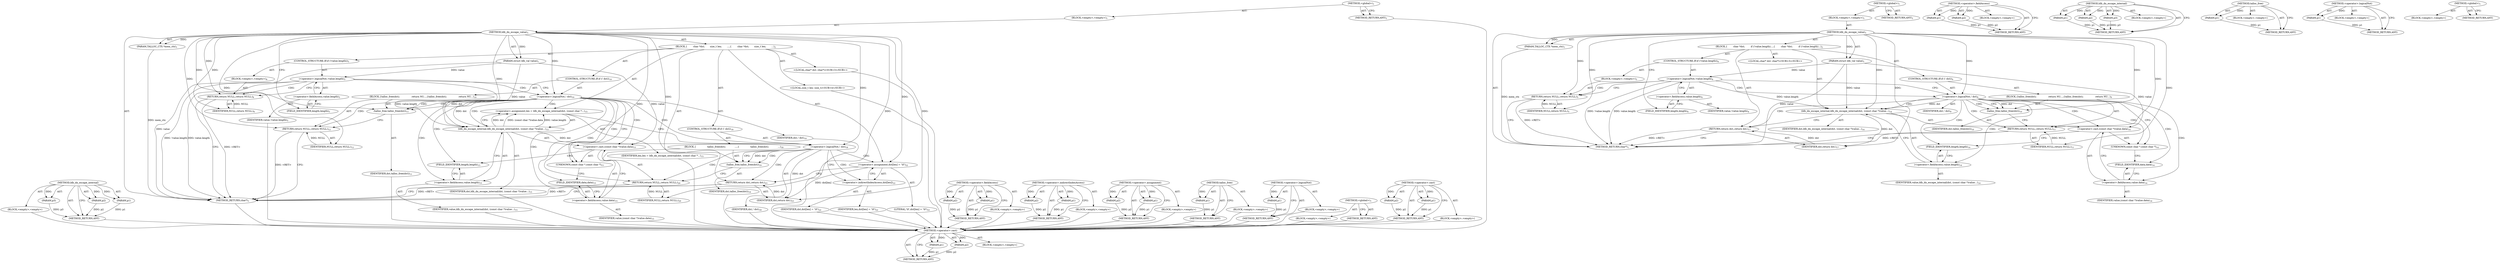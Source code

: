 digraph "&lt;operator&gt;.cast" {
vulnerable_81 [label=<(METHOD,&lt;operator&gt;.cast)>];
vulnerable_82 [label=<(PARAM,p1)>];
vulnerable_83 [label=<(PARAM,p2)>];
vulnerable_84 [label=<(BLOCK,&lt;empty&gt;,&lt;empty&gt;)>];
vulnerable_85 [label=<(METHOD_RETURN,ANY)>];
vulnerable_6 [label=<(METHOD,&lt;global&gt;)<SUB>1</SUB>>];
vulnerable_7 [label=<(BLOCK,&lt;empty&gt;,&lt;empty&gt;)<SUB>1</SUB>>];
vulnerable_8 [label=<(METHOD,ldb_dn_escape_value)<SUB>1</SUB>>];
vulnerable_9 [label=<(PARAM,TALLOC_CTX *mem_ctx)<SUB>1</SUB>>];
vulnerable_10 [label=<(PARAM,struct ldb_val value)<SUB>1</SUB>>];
vulnerable_11 [label=<(BLOCK,{
        char *dst;
        if (!value.length)...,{
        char *dst;
        if (!value.length)...)<SUB>2</SUB>>];
vulnerable_12 [label="<(LOCAL,char* dst: char*)<SUB>3</SUB>>"];
vulnerable_13 [label=<(CONTROL_STRUCTURE,IF,if (!value.length))<SUB>4</SUB>>];
vulnerable_14 [label=<(&lt;operator&gt;.logicalNot,!value.length)<SUB>4</SUB>>];
vulnerable_15 [label=<(&lt;operator&gt;.fieldAccess,value.length)<SUB>4</SUB>>];
vulnerable_16 [label=<(IDENTIFIER,value,!value.length)<SUB>4</SUB>>];
vulnerable_17 [label=<(FIELD_IDENTIFIER,length,length)<SUB>4</SUB>>];
vulnerable_18 [label=<(BLOCK,&lt;empty&gt;,&lt;empty&gt;)<SUB>5</SUB>>];
vulnerable_19 [label=<(RETURN,return NULL;,return NULL;)<SUB>5</SUB>>];
vulnerable_20 [label=<(IDENTIFIER,NULL,return NULL;)<SUB>5</SUB>>];
vulnerable_21 [label=<(CONTROL_STRUCTURE,IF,if (! dst))<SUB>9</SUB>>];
vulnerable_22 [label=<(&lt;operator&gt;.logicalNot,! dst)<SUB>9</SUB>>];
vulnerable_23 [label=<(IDENTIFIER,dst,! dst)<SUB>9</SUB>>];
vulnerable_24 [label=<(BLOCK,{
		talloc_free(dst);
                return NU...,{
		talloc_free(dst);
                return NU...)<SUB>9</SUB>>];
vulnerable_25 [label=<(talloc_free,talloc_free(dst))<SUB>10</SUB>>];
vulnerable_26 [label=<(IDENTIFIER,dst,talloc_free(dst))<SUB>10</SUB>>];
vulnerable_27 [label=<(RETURN,return NULL;,return NULL;)<SUB>11</SUB>>];
vulnerable_28 [label=<(IDENTIFIER,NULL,return NULL;)<SUB>11</SUB>>];
vulnerable_29 [label=<(ldb_dn_escape_internal,ldb_dn_escape_internal(dst, (const char *)value...)<SUB>14</SUB>>];
vulnerable_30 [label=<(IDENTIFIER,dst,ldb_dn_escape_internal(dst, (const char *)value...)<SUB>14</SUB>>];
vulnerable_31 [label=<(&lt;operator&gt;.cast,(const char *)value.data)<SUB>14</SUB>>];
vulnerable_32 [label=<(UNKNOWN,const char *,const char *)<SUB>14</SUB>>];
vulnerable_33 [label=<(&lt;operator&gt;.fieldAccess,value.data)<SUB>14</SUB>>];
vulnerable_34 [label=<(IDENTIFIER,value,(const char *)value.data)<SUB>14</SUB>>];
vulnerable_35 [label=<(FIELD_IDENTIFIER,data,data)<SUB>14</SUB>>];
vulnerable_36 [label=<(&lt;operator&gt;.fieldAccess,value.length)<SUB>14</SUB>>];
vulnerable_37 [label=<(IDENTIFIER,value,ldb_dn_escape_internal(dst, (const char *)value...)<SUB>14</SUB>>];
vulnerable_38 [label=<(FIELD_IDENTIFIER,length,length)<SUB>14</SUB>>];
vulnerable_39 [label=<(RETURN,return dst;,return dst;)<SUB>17</SUB>>];
vulnerable_40 [label=<(IDENTIFIER,dst,return dst;)<SUB>17</SUB>>];
vulnerable_41 [label=<(METHOD_RETURN,char*)<SUB>1</SUB>>];
vulnerable_43 [label=<(METHOD_RETURN,ANY)<SUB>1</SUB>>];
vulnerable_66 [label=<(METHOD,&lt;operator&gt;.fieldAccess)>];
vulnerable_67 [label=<(PARAM,p1)>];
vulnerable_68 [label=<(PARAM,p2)>];
vulnerable_69 [label=<(BLOCK,&lt;empty&gt;,&lt;empty&gt;)>];
vulnerable_70 [label=<(METHOD_RETURN,ANY)>];
vulnerable_75 [label=<(METHOD,ldb_dn_escape_internal)>];
vulnerable_76 [label=<(PARAM,p1)>];
vulnerable_77 [label=<(PARAM,p2)>];
vulnerable_78 [label=<(PARAM,p3)>];
vulnerable_79 [label=<(BLOCK,&lt;empty&gt;,&lt;empty&gt;)>];
vulnerable_80 [label=<(METHOD_RETURN,ANY)>];
vulnerable_71 [label=<(METHOD,talloc_free)>];
vulnerable_72 [label=<(PARAM,p1)>];
vulnerable_73 [label=<(BLOCK,&lt;empty&gt;,&lt;empty&gt;)>];
vulnerable_74 [label=<(METHOD_RETURN,ANY)>];
vulnerable_62 [label=<(METHOD,&lt;operator&gt;.logicalNot)>];
vulnerable_63 [label=<(PARAM,p1)>];
vulnerable_64 [label=<(BLOCK,&lt;empty&gt;,&lt;empty&gt;)>];
vulnerable_65 [label=<(METHOD_RETURN,ANY)>];
vulnerable_56 [label=<(METHOD,&lt;global&gt;)<SUB>1</SUB>>];
vulnerable_57 [label=<(BLOCK,&lt;empty&gt;,&lt;empty&gt;)>];
vulnerable_58 [label=<(METHOD_RETURN,ANY)>];
fixed_100 [label=<(METHOD,ldb_dn_escape_internal)>];
fixed_101 [label=<(PARAM,p1)>];
fixed_102 [label=<(PARAM,p2)>];
fixed_103 [label=<(PARAM,p3)>];
fixed_104 [label=<(BLOCK,&lt;empty&gt;,&lt;empty&gt;)>];
fixed_105 [label=<(METHOD_RETURN,ANY)>];
fixed_6 [label=<(METHOD,&lt;global&gt;)<SUB>1</SUB>>];
fixed_7 [label=<(BLOCK,&lt;empty&gt;,&lt;empty&gt;)<SUB>1</SUB>>];
fixed_8 [label=<(METHOD,ldb_dn_escape_value)<SUB>1</SUB>>];
fixed_9 [label=<(PARAM,TALLOC_CTX *mem_ctx)<SUB>1</SUB>>];
fixed_10 [label=<(PARAM,struct ldb_val value)<SUB>1</SUB>>];
fixed_11 [label=<(BLOCK,{
        char *dst;
       size_t len;
       ...,{
        char *dst;
       size_t len;
       ...)<SUB>2</SUB>>];
fixed_12 [label="<(LOCAL,char* dst: char*)<SUB>3</SUB>>"];
fixed_13 [label="<(LOCAL,size_t len: size_t)<SUB>4</SUB>>"];
fixed_14 [label=<(CONTROL_STRUCTURE,IF,if (!value.length))<SUB>5</SUB>>];
fixed_15 [label=<(&lt;operator&gt;.logicalNot,!value.length)<SUB>5</SUB>>];
fixed_16 [label=<(&lt;operator&gt;.fieldAccess,value.length)<SUB>5</SUB>>];
fixed_17 [label=<(IDENTIFIER,value,!value.length)<SUB>5</SUB>>];
fixed_18 [label=<(FIELD_IDENTIFIER,length,length)<SUB>5</SUB>>];
fixed_19 [label=<(BLOCK,&lt;empty&gt;,&lt;empty&gt;)<SUB>6</SUB>>];
fixed_20 [label=<(RETURN,return NULL;,return NULL;)<SUB>6</SUB>>];
fixed_21 [label=<(IDENTIFIER,NULL,return NULL;)<SUB>6</SUB>>];
fixed_22 [label=<(CONTROL_STRUCTURE,IF,if (! dst))<SUB>10</SUB>>];
fixed_23 [label=<(&lt;operator&gt;.logicalNot,! dst)<SUB>10</SUB>>];
fixed_24 [label=<(IDENTIFIER,dst,! dst)<SUB>10</SUB>>];
fixed_25 [label=<(BLOCK,{
		talloc_free(dst);
                return NU...,{
		talloc_free(dst);
                return NU...)<SUB>10</SUB>>];
fixed_26 [label=<(talloc_free,talloc_free(dst))<SUB>11</SUB>>];
fixed_27 [label=<(IDENTIFIER,dst,talloc_free(dst))<SUB>11</SUB>>];
fixed_28 [label=<(RETURN,return NULL;,return NULL;)<SUB>12</SUB>>];
fixed_29 [label=<(IDENTIFIER,NULL,return NULL;)<SUB>12</SUB>>];
fixed_30 [label=<(&lt;operator&gt;.assignment,len = ldb_dn_escape_internal(dst, (const char *...)<SUB>15</SUB>>];
fixed_31 [label=<(IDENTIFIER,len,len = ldb_dn_escape_internal(dst, (const char *...)<SUB>15</SUB>>];
fixed_32 [label=<(ldb_dn_escape_internal,ldb_dn_escape_internal(dst, (const char *)value...)<SUB>15</SUB>>];
fixed_33 [label=<(IDENTIFIER,dst,ldb_dn_escape_internal(dst, (const char *)value...)<SUB>15</SUB>>];
fixed_34 [label=<(&lt;operator&gt;.cast,(const char *)value.data)<SUB>15</SUB>>];
fixed_35 [label=<(UNKNOWN,const char *,const char *)<SUB>15</SUB>>];
fixed_36 [label=<(&lt;operator&gt;.fieldAccess,value.data)<SUB>15</SUB>>];
fixed_37 [label=<(IDENTIFIER,value,(const char *)value.data)<SUB>15</SUB>>];
fixed_38 [label=<(FIELD_IDENTIFIER,data,data)<SUB>15</SUB>>];
fixed_39 [label=<(&lt;operator&gt;.fieldAccess,value.length)<SUB>15</SUB>>];
fixed_40 [label=<(IDENTIFIER,value,ldb_dn_escape_internal(dst, (const char *)value...)<SUB>15</SUB>>];
fixed_41 [label=<(FIELD_IDENTIFIER,length,length)<SUB>15</SUB>>];
fixed_42 [label=<(CONTROL_STRUCTURE,IF,if (! dst))<SUB>18</SUB>>];
fixed_43 [label=<(&lt;operator&gt;.logicalNot,! dst)<SUB>18</SUB>>];
fixed_44 [label=<(IDENTIFIER,dst,! dst)<SUB>18</SUB>>];
fixed_45 [label=<(BLOCK,{
               talloc_free(dst);
            ...,{
               talloc_free(dst);
            ...)<SUB>18</SUB>>];
fixed_46 [label=<(talloc_free,talloc_free(dst))<SUB>19</SUB>>];
fixed_47 [label=<(IDENTIFIER,dst,talloc_free(dst))<SUB>19</SUB>>];
fixed_48 [label=<(RETURN,return NULL;,return NULL;)<SUB>20</SUB>>];
fixed_49 [label=<(IDENTIFIER,NULL,return NULL;)<SUB>20</SUB>>];
fixed_50 [label=<(&lt;operator&gt;.assignment,dst[len] = '\0')<SUB>22</SUB>>];
fixed_51 [label=<(&lt;operator&gt;.indirectIndexAccess,dst[len])<SUB>22</SUB>>];
fixed_52 [label=<(IDENTIFIER,dst,dst[len] = '\0')<SUB>22</SUB>>];
fixed_53 [label=<(IDENTIFIER,len,dst[len] = '\0')<SUB>22</SUB>>];
fixed_54 [label=<(LITERAL,'\0',dst[len] = '\0')<SUB>22</SUB>>];
fixed_55 [label=<(RETURN,return dst;,return dst;)<SUB>23</SUB>>];
fixed_56 [label=<(IDENTIFIER,dst,return dst;)<SUB>23</SUB>>];
fixed_57 [label=<(METHOD_RETURN,char*)<SUB>1</SUB>>];
fixed_59 [label=<(METHOD_RETURN,ANY)<SUB>1</SUB>>];
fixed_86 [label=<(METHOD,&lt;operator&gt;.fieldAccess)>];
fixed_87 [label=<(PARAM,p1)>];
fixed_88 [label=<(PARAM,p2)>];
fixed_89 [label=<(BLOCK,&lt;empty&gt;,&lt;empty&gt;)>];
fixed_90 [label=<(METHOD_RETURN,ANY)>];
fixed_111 [label=<(METHOD,&lt;operator&gt;.indirectIndexAccess)>];
fixed_112 [label=<(PARAM,p1)>];
fixed_113 [label=<(PARAM,p2)>];
fixed_114 [label=<(BLOCK,&lt;empty&gt;,&lt;empty&gt;)>];
fixed_115 [label=<(METHOD_RETURN,ANY)>];
fixed_95 [label=<(METHOD,&lt;operator&gt;.assignment)>];
fixed_96 [label=<(PARAM,p1)>];
fixed_97 [label=<(PARAM,p2)>];
fixed_98 [label=<(BLOCK,&lt;empty&gt;,&lt;empty&gt;)>];
fixed_99 [label=<(METHOD_RETURN,ANY)>];
fixed_91 [label=<(METHOD,talloc_free)>];
fixed_92 [label=<(PARAM,p1)>];
fixed_93 [label=<(BLOCK,&lt;empty&gt;,&lt;empty&gt;)>];
fixed_94 [label=<(METHOD_RETURN,ANY)>];
fixed_82 [label=<(METHOD,&lt;operator&gt;.logicalNot)>];
fixed_83 [label=<(PARAM,p1)>];
fixed_84 [label=<(BLOCK,&lt;empty&gt;,&lt;empty&gt;)>];
fixed_85 [label=<(METHOD_RETURN,ANY)>];
fixed_76 [label=<(METHOD,&lt;global&gt;)<SUB>1</SUB>>];
fixed_77 [label=<(BLOCK,&lt;empty&gt;,&lt;empty&gt;)>];
fixed_78 [label=<(METHOD_RETURN,ANY)>];
fixed_106 [label=<(METHOD,&lt;operator&gt;.cast)>];
fixed_107 [label=<(PARAM,p1)>];
fixed_108 [label=<(PARAM,p2)>];
fixed_109 [label=<(BLOCK,&lt;empty&gt;,&lt;empty&gt;)>];
fixed_110 [label=<(METHOD_RETURN,ANY)>];
vulnerable_81 -> vulnerable_82  [key=0, label="AST: "];
vulnerable_81 -> vulnerable_82  [key=1, label="DDG: "];
vulnerable_81 -> vulnerable_84  [key=0, label="AST: "];
vulnerable_81 -> vulnerable_83  [key=0, label="AST: "];
vulnerable_81 -> vulnerable_83  [key=1, label="DDG: "];
vulnerable_81 -> vulnerable_85  [key=0, label="AST: "];
vulnerable_81 -> vulnerable_85  [key=1, label="CFG: "];
vulnerable_82 -> vulnerable_85  [key=0, label="DDG: p1"];
vulnerable_83 -> vulnerable_85  [key=0, label="DDG: p2"];
vulnerable_6 -> vulnerable_7  [key=0, label="AST: "];
vulnerable_6 -> vulnerable_43  [key=0, label="AST: "];
vulnerable_6 -> vulnerable_43  [key=1, label="CFG: "];
vulnerable_7 -> vulnerable_8  [key=0, label="AST: "];
vulnerable_8 -> vulnerable_9  [key=0, label="AST: "];
vulnerable_8 -> vulnerable_9  [key=1, label="DDG: "];
vulnerable_8 -> vulnerable_10  [key=0, label="AST: "];
vulnerable_8 -> vulnerable_10  [key=1, label="DDG: "];
vulnerable_8 -> vulnerable_11  [key=0, label="AST: "];
vulnerable_8 -> vulnerable_41  [key=0, label="AST: "];
vulnerable_8 -> vulnerable_17  [key=0, label="CFG: "];
vulnerable_8 -> vulnerable_29  [key=0, label="DDG: "];
vulnerable_8 -> vulnerable_40  [key=0, label="DDG: "];
vulnerable_8 -> vulnerable_19  [key=0, label="DDG: "];
vulnerable_8 -> vulnerable_22  [key=0, label="DDG: "];
vulnerable_8 -> vulnerable_27  [key=0, label="DDG: "];
vulnerable_8 -> vulnerable_20  [key=0, label="DDG: "];
vulnerable_8 -> vulnerable_25  [key=0, label="DDG: "];
vulnerable_8 -> vulnerable_28  [key=0, label="DDG: "];
vulnerable_9 -> vulnerable_41  [key=0, label="DDG: mem_ctx"];
vulnerable_10 -> vulnerable_41  [key=0, label="DDG: value"];
vulnerable_10 -> vulnerable_29  [key=0, label="DDG: value"];
vulnerable_10 -> vulnerable_14  [key=0, label="DDG: value"];
vulnerable_10 -> vulnerable_31  [key=0, label="DDG: value"];
vulnerable_11 -> vulnerable_12  [key=0, label="AST: "];
vulnerable_11 -> vulnerable_13  [key=0, label="AST: "];
vulnerable_11 -> vulnerable_21  [key=0, label="AST: "];
vulnerable_11 -> vulnerable_29  [key=0, label="AST: "];
vulnerable_11 -> vulnerable_39  [key=0, label="AST: "];
vulnerable_13 -> vulnerable_14  [key=0, label="AST: "];
vulnerable_13 -> vulnerable_18  [key=0, label="AST: "];
vulnerable_14 -> vulnerable_15  [key=0, label="AST: "];
vulnerable_14 -> vulnerable_19  [key=0, label="CFG: "];
vulnerable_14 -> vulnerable_19  [key=1, label="CDG: "];
vulnerable_14 -> vulnerable_22  [key=0, label="CFG: "];
vulnerable_14 -> vulnerable_22  [key=1, label="CDG: "];
vulnerable_14 -> vulnerable_41  [key=0, label="DDG: value.length"];
vulnerable_14 -> vulnerable_41  [key=1, label="DDG: !value.length"];
vulnerable_14 -> vulnerable_29  [key=0, label="DDG: value.length"];
vulnerable_15 -> vulnerable_16  [key=0, label="AST: "];
vulnerable_15 -> vulnerable_17  [key=0, label="AST: "];
vulnerable_15 -> vulnerable_14  [key=0, label="CFG: "];
vulnerable_17 -> vulnerable_15  [key=0, label="CFG: "];
vulnerable_18 -> vulnerable_19  [key=0, label="AST: "];
vulnerable_19 -> vulnerable_20  [key=0, label="AST: "];
vulnerable_19 -> vulnerable_41  [key=0, label="CFG: "];
vulnerable_19 -> vulnerable_41  [key=1, label="DDG: &lt;RET&gt;"];
vulnerable_20 -> vulnerable_19  [key=0, label="DDG: NULL"];
vulnerable_21 -> vulnerable_22  [key=0, label="AST: "];
vulnerable_21 -> vulnerable_24  [key=0, label="AST: "];
vulnerable_22 -> vulnerable_23  [key=0, label="AST: "];
vulnerable_22 -> vulnerable_25  [key=0, label="CFG: "];
vulnerable_22 -> vulnerable_25  [key=1, label="DDG: dst"];
vulnerable_22 -> vulnerable_25  [key=2, label="CDG: "];
vulnerable_22 -> vulnerable_32  [key=0, label="CFG: "];
vulnerable_22 -> vulnerable_32  [key=1, label="CDG: "];
vulnerable_22 -> vulnerable_29  [key=0, label="DDG: dst"];
vulnerable_22 -> vulnerable_29  [key=1, label="CDG: "];
vulnerable_22 -> vulnerable_33  [key=0, label="CDG: "];
vulnerable_22 -> vulnerable_36  [key=0, label="CDG: "];
vulnerable_22 -> vulnerable_35  [key=0, label="CDG: "];
vulnerable_22 -> vulnerable_38  [key=0, label="CDG: "];
vulnerable_22 -> vulnerable_39  [key=0, label="CDG: "];
vulnerable_22 -> vulnerable_27  [key=0, label="CDG: "];
vulnerable_22 -> vulnerable_31  [key=0, label="CDG: "];
vulnerable_24 -> vulnerable_25  [key=0, label="AST: "];
vulnerable_24 -> vulnerable_27  [key=0, label="AST: "];
vulnerable_25 -> vulnerable_26  [key=0, label="AST: "];
vulnerable_25 -> vulnerable_27  [key=0, label="CFG: "];
vulnerable_27 -> vulnerable_28  [key=0, label="AST: "];
vulnerable_27 -> vulnerable_41  [key=0, label="CFG: "];
vulnerable_27 -> vulnerable_41  [key=1, label="DDG: &lt;RET&gt;"];
vulnerable_28 -> vulnerable_27  [key=0, label="DDG: NULL"];
vulnerable_29 -> vulnerable_30  [key=0, label="AST: "];
vulnerable_29 -> vulnerable_31  [key=0, label="AST: "];
vulnerable_29 -> vulnerable_36  [key=0, label="AST: "];
vulnerable_29 -> vulnerable_39  [key=0, label="CFG: "];
vulnerable_29 -> vulnerable_40  [key=0, label="DDG: dst"];
vulnerable_31 -> vulnerable_32  [key=0, label="AST: "];
vulnerable_31 -> vulnerable_33  [key=0, label="AST: "];
vulnerable_31 -> vulnerable_38  [key=0, label="CFG: "];
vulnerable_32 -> vulnerable_35  [key=0, label="CFG: "];
vulnerable_33 -> vulnerable_34  [key=0, label="AST: "];
vulnerable_33 -> vulnerable_35  [key=0, label="AST: "];
vulnerable_33 -> vulnerable_31  [key=0, label="CFG: "];
vulnerable_35 -> vulnerable_33  [key=0, label="CFG: "];
vulnerable_36 -> vulnerable_37  [key=0, label="AST: "];
vulnerable_36 -> vulnerable_38  [key=0, label="AST: "];
vulnerable_36 -> vulnerable_29  [key=0, label="CFG: "];
vulnerable_38 -> vulnerable_36  [key=0, label="CFG: "];
vulnerable_39 -> vulnerable_40  [key=0, label="AST: "];
vulnerable_39 -> vulnerable_41  [key=0, label="CFG: "];
vulnerable_39 -> vulnerable_41  [key=1, label="DDG: &lt;RET&gt;"];
vulnerable_40 -> vulnerable_39  [key=0, label="DDG: dst"];
vulnerable_66 -> vulnerable_67  [key=0, label="AST: "];
vulnerable_66 -> vulnerable_67  [key=1, label="DDG: "];
vulnerable_66 -> vulnerable_69  [key=0, label="AST: "];
vulnerable_66 -> vulnerable_68  [key=0, label="AST: "];
vulnerable_66 -> vulnerable_68  [key=1, label="DDG: "];
vulnerable_66 -> vulnerable_70  [key=0, label="AST: "];
vulnerable_66 -> vulnerable_70  [key=1, label="CFG: "];
vulnerable_67 -> vulnerable_70  [key=0, label="DDG: p1"];
vulnerable_68 -> vulnerable_70  [key=0, label="DDG: p2"];
vulnerable_75 -> vulnerable_76  [key=0, label="AST: "];
vulnerable_75 -> vulnerable_76  [key=1, label="DDG: "];
vulnerable_75 -> vulnerable_79  [key=0, label="AST: "];
vulnerable_75 -> vulnerable_77  [key=0, label="AST: "];
vulnerable_75 -> vulnerable_77  [key=1, label="DDG: "];
vulnerable_75 -> vulnerable_80  [key=0, label="AST: "];
vulnerable_75 -> vulnerable_80  [key=1, label="CFG: "];
vulnerable_75 -> vulnerable_78  [key=0, label="AST: "];
vulnerable_75 -> vulnerable_78  [key=1, label="DDG: "];
vulnerable_76 -> vulnerable_80  [key=0, label="DDG: p1"];
vulnerable_77 -> vulnerable_80  [key=0, label="DDG: p2"];
vulnerable_78 -> vulnerable_80  [key=0, label="DDG: p3"];
vulnerable_71 -> vulnerable_72  [key=0, label="AST: "];
vulnerable_71 -> vulnerable_72  [key=1, label="DDG: "];
vulnerable_71 -> vulnerable_73  [key=0, label="AST: "];
vulnerable_71 -> vulnerable_74  [key=0, label="AST: "];
vulnerable_71 -> vulnerable_74  [key=1, label="CFG: "];
vulnerable_72 -> vulnerable_74  [key=0, label="DDG: p1"];
vulnerable_62 -> vulnerable_63  [key=0, label="AST: "];
vulnerable_62 -> vulnerable_63  [key=1, label="DDG: "];
vulnerable_62 -> vulnerable_64  [key=0, label="AST: "];
vulnerable_62 -> vulnerable_65  [key=0, label="AST: "];
vulnerable_62 -> vulnerable_65  [key=1, label="CFG: "];
vulnerable_63 -> vulnerable_65  [key=0, label="DDG: p1"];
vulnerable_56 -> vulnerable_57  [key=0, label="AST: "];
vulnerable_56 -> vulnerable_58  [key=0, label="AST: "];
vulnerable_56 -> vulnerable_58  [key=1, label="CFG: "];
fixed_100 -> fixed_101  [key=0, label="AST: "];
fixed_100 -> fixed_101  [key=1, label="DDG: "];
fixed_100 -> fixed_104  [key=0, label="AST: "];
fixed_100 -> fixed_102  [key=0, label="AST: "];
fixed_100 -> fixed_102  [key=1, label="DDG: "];
fixed_100 -> fixed_105  [key=0, label="AST: "];
fixed_100 -> fixed_105  [key=1, label="CFG: "];
fixed_100 -> fixed_103  [key=0, label="AST: "];
fixed_100 -> fixed_103  [key=1, label="DDG: "];
fixed_101 -> fixed_105  [key=0, label="DDG: p1"];
fixed_102 -> fixed_105  [key=0, label="DDG: p2"];
fixed_103 -> fixed_105  [key=0, label="DDG: p3"];
fixed_104 -> vulnerable_81  [key=0];
fixed_105 -> vulnerable_81  [key=0];
fixed_6 -> fixed_7  [key=0, label="AST: "];
fixed_6 -> fixed_59  [key=0, label="AST: "];
fixed_6 -> fixed_59  [key=1, label="CFG: "];
fixed_7 -> fixed_8  [key=0, label="AST: "];
fixed_8 -> fixed_9  [key=0, label="AST: "];
fixed_8 -> fixed_9  [key=1, label="DDG: "];
fixed_8 -> fixed_10  [key=0, label="AST: "];
fixed_8 -> fixed_10  [key=1, label="DDG: "];
fixed_8 -> fixed_11  [key=0, label="AST: "];
fixed_8 -> fixed_57  [key=0, label="AST: "];
fixed_8 -> fixed_18  [key=0, label="CFG: "];
fixed_8 -> fixed_50  [key=0, label="DDG: "];
fixed_8 -> fixed_56  [key=0, label="DDG: "];
fixed_8 -> fixed_20  [key=0, label="DDG: "];
fixed_8 -> fixed_23  [key=0, label="DDG: "];
fixed_8 -> fixed_28  [key=0, label="DDG: "];
fixed_8 -> fixed_32  [key=0, label="DDG: "];
fixed_8 -> fixed_43  [key=0, label="DDG: "];
fixed_8 -> fixed_48  [key=0, label="DDG: "];
fixed_8 -> fixed_21  [key=0, label="DDG: "];
fixed_8 -> fixed_26  [key=0, label="DDG: "];
fixed_8 -> fixed_29  [key=0, label="DDG: "];
fixed_8 -> fixed_46  [key=0, label="DDG: "];
fixed_8 -> fixed_49  [key=0, label="DDG: "];
fixed_9 -> fixed_57  [key=0, label="DDG: mem_ctx"];
fixed_10 -> fixed_57  [key=0, label="DDG: value"];
fixed_10 -> fixed_15  [key=0, label="DDG: value"];
fixed_10 -> fixed_32  [key=0, label="DDG: value"];
fixed_10 -> fixed_34  [key=0, label="DDG: value"];
fixed_11 -> fixed_12  [key=0, label="AST: "];
fixed_11 -> fixed_13  [key=0, label="AST: "];
fixed_11 -> fixed_14  [key=0, label="AST: "];
fixed_11 -> fixed_22  [key=0, label="AST: "];
fixed_11 -> fixed_30  [key=0, label="AST: "];
fixed_11 -> fixed_42  [key=0, label="AST: "];
fixed_11 -> fixed_50  [key=0, label="AST: "];
fixed_11 -> fixed_55  [key=0, label="AST: "];
fixed_12 -> vulnerable_81  [key=0];
fixed_13 -> vulnerable_81  [key=0];
fixed_14 -> fixed_15  [key=0, label="AST: "];
fixed_14 -> fixed_19  [key=0, label="AST: "];
fixed_15 -> fixed_16  [key=0, label="AST: "];
fixed_15 -> fixed_20  [key=0, label="CFG: "];
fixed_15 -> fixed_20  [key=1, label="CDG: "];
fixed_15 -> fixed_23  [key=0, label="CFG: "];
fixed_15 -> fixed_23  [key=1, label="CDG: "];
fixed_15 -> fixed_57  [key=0, label="DDG: value.length"];
fixed_15 -> fixed_57  [key=1, label="DDG: !value.length"];
fixed_15 -> fixed_32  [key=0, label="DDG: value.length"];
fixed_16 -> fixed_17  [key=0, label="AST: "];
fixed_16 -> fixed_18  [key=0, label="AST: "];
fixed_16 -> fixed_15  [key=0, label="CFG: "];
fixed_17 -> vulnerable_81  [key=0];
fixed_18 -> fixed_16  [key=0, label="CFG: "];
fixed_19 -> fixed_20  [key=0, label="AST: "];
fixed_20 -> fixed_21  [key=0, label="AST: "];
fixed_20 -> fixed_57  [key=0, label="CFG: "];
fixed_20 -> fixed_57  [key=1, label="DDG: &lt;RET&gt;"];
fixed_21 -> fixed_20  [key=0, label="DDG: NULL"];
fixed_22 -> fixed_23  [key=0, label="AST: "];
fixed_22 -> fixed_25  [key=0, label="AST: "];
fixed_23 -> fixed_24  [key=0, label="AST: "];
fixed_23 -> fixed_26  [key=0, label="CFG: "];
fixed_23 -> fixed_26  [key=1, label="DDG: dst"];
fixed_23 -> fixed_26  [key=2, label="CDG: "];
fixed_23 -> fixed_35  [key=0, label="CFG: "];
fixed_23 -> fixed_35  [key=1, label="CDG: "];
fixed_23 -> fixed_32  [key=0, label="DDG: dst"];
fixed_23 -> fixed_32  [key=1, label="CDG: "];
fixed_23 -> fixed_30  [key=0, label="CDG: "];
fixed_23 -> fixed_34  [key=0, label="CDG: "];
fixed_23 -> fixed_28  [key=0, label="CDG: "];
fixed_23 -> fixed_36  [key=0, label="CDG: "];
fixed_23 -> fixed_38  [key=0, label="CDG: "];
fixed_23 -> fixed_41  [key=0, label="CDG: "];
fixed_23 -> fixed_39  [key=0, label="CDG: "];
fixed_23 -> fixed_43  [key=0, label="CDG: "];
fixed_24 -> vulnerable_81  [key=0];
fixed_25 -> fixed_26  [key=0, label="AST: "];
fixed_25 -> fixed_28  [key=0, label="AST: "];
fixed_26 -> fixed_27  [key=0, label="AST: "];
fixed_26 -> fixed_28  [key=0, label="CFG: "];
fixed_27 -> vulnerable_81  [key=0];
fixed_28 -> fixed_29  [key=0, label="AST: "];
fixed_28 -> fixed_57  [key=0, label="CFG: "];
fixed_28 -> fixed_57  [key=1, label="DDG: &lt;RET&gt;"];
fixed_29 -> fixed_28  [key=0, label="DDG: NULL"];
fixed_30 -> fixed_31  [key=0, label="AST: "];
fixed_30 -> fixed_32  [key=0, label="AST: "];
fixed_30 -> fixed_43  [key=0, label="CFG: "];
fixed_31 -> vulnerable_81  [key=0];
fixed_32 -> fixed_33  [key=0, label="AST: "];
fixed_32 -> fixed_34  [key=0, label="AST: "];
fixed_32 -> fixed_39  [key=0, label="AST: "];
fixed_32 -> fixed_30  [key=0, label="CFG: "];
fixed_32 -> fixed_30  [key=1, label="DDG: dst"];
fixed_32 -> fixed_30  [key=2, label="DDG: (const char *)value.data"];
fixed_32 -> fixed_30  [key=3, label="DDG: value.length"];
fixed_32 -> fixed_43  [key=0, label="DDG: dst"];
fixed_33 -> vulnerable_81  [key=0];
fixed_34 -> fixed_35  [key=0, label="AST: "];
fixed_34 -> fixed_36  [key=0, label="AST: "];
fixed_34 -> fixed_41  [key=0, label="CFG: "];
fixed_35 -> fixed_38  [key=0, label="CFG: "];
fixed_36 -> fixed_37  [key=0, label="AST: "];
fixed_36 -> fixed_38  [key=0, label="AST: "];
fixed_36 -> fixed_34  [key=0, label="CFG: "];
fixed_37 -> vulnerable_81  [key=0];
fixed_38 -> fixed_36  [key=0, label="CFG: "];
fixed_39 -> fixed_40  [key=0, label="AST: "];
fixed_39 -> fixed_41  [key=0, label="AST: "];
fixed_39 -> fixed_32  [key=0, label="CFG: "];
fixed_40 -> vulnerable_81  [key=0];
fixed_41 -> fixed_39  [key=0, label="CFG: "];
fixed_42 -> fixed_43  [key=0, label="AST: "];
fixed_42 -> fixed_45  [key=0, label="AST: "];
fixed_43 -> fixed_44  [key=0, label="AST: "];
fixed_43 -> fixed_46  [key=0, label="CFG: "];
fixed_43 -> fixed_46  [key=1, label="DDG: dst"];
fixed_43 -> fixed_46  [key=2, label="CDG: "];
fixed_43 -> fixed_51  [key=0, label="CFG: "];
fixed_43 -> fixed_51  [key=1, label="CDG: "];
fixed_43 -> fixed_56  [key=0, label="DDG: dst"];
fixed_43 -> fixed_48  [key=0, label="CDG: "];
fixed_43 -> fixed_50  [key=0, label="CDG: "];
fixed_43 -> fixed_55  [key=0, label="CDG: "];
fixed_44 -> vulnerable_81  [key=0];
fixed_45 -> fixed_46  [key=0, label="AST: "];
fixed_45 -> fixed_48  [key=0, label="AST: "];
fixed_46 -> fixed_47  [key=0, label="AST: "];
fixed_46 -> fixed_48  [key=0, label="CFG: "];
fixed_47 -> vulnerable_81  [key=0];
fixed_48 -> fixed_49  [key=0, label="AST: "];
fixed_48 -> fixed_57  [key=0, label="CFG: "];
fixed_48 -> fixed_57  [key=1, label="DDG: &lt;RET&gt;"];
fixed_49 -> fixed_48  [key=0, label="DDG: NULL"];
fixed_50 -> fixed_51  [key=0, label="AST: "];
fixed_50 -> fixed_54  [key=0, label="AST: "];
fixed_50 -> fixed_55  [key=0, label="CFG: "];
fixed_50 -> fixed_56  [key=0, label="DDG: dst[len]"];
fixed_51 -> fixed_52  [key=0, label="AST: "];
fixed_51 -> fixed_53  [key=0, label="AST: "];
fixed_51 -> fixed_50  [key=0, label="CFG: "];
fixed_52 -> vulnerable_81  [key=0];
fixed_53 -> vulnerable_81  [key=0];
fixed_54 -> vulnerable_81  [key=0];
fixed_55 -> fixed_56  [key=0, label="AST: "];
fixed_55 -> fixed_57  [key=0, label="CFG: "];
fixed_55 -> fixed_57  [key=1, label="DDG: &lt;RET&gt;"];
fixed_56 -> fixed_55  [key=0, label="DDG: dst"];
fixed_57 -> vulnerable_81  [key=0];
fixed_59 -> vulnerable_81  [key=0];
fixed_86 -> fixed_87  [key=0, label="AST: "];
fixed_86 -> fixed_87  [key=1, label="DDG: "];
fixed_86 -> fixed_89  [key=0, label="AST: "];
fixed_86 -> fixed_88  [key=0, label="AST: "];
fixed_86 -> fixed_88  [key=1, label="DDG: "];
fixed_86 -> fixed_90  [key=0, label="AST: "];
fixed_86 -> fixed_90  [key=1, label="CFG: "];
fixed_87 -> fixed_90  [key=0, label="DDG: p1"];
fixed_88 -> fixed_90  [key=0, label="DDG: p2"];
fixed_89 -> vulnerable_81  [key=0];
fixed_90 -> vulnerable_81  [key=0];
fixed_111 -> fixed_112  [key=0, label="AST: "];
fixed_111 -> fixed_112  [key=1, label="DDG: "];
fixed_111 -> fixed_114  [key=0, label="AST: "];
fixed_111 -> fixed_113  [key=0, label="AST: "];
fixed_111 -> fixed_113  [key=1, label="DDG: "];
fixed_111 -> fixed_115  [key=0, label="AST: "];
fixed_111 -> fixed_115  [key=1, label="CFG: "];
fixed_112 -> fixed_115  [key=0, label="DDG: p1"];
fixed_113 -> fixed_115  [key=0, label="DDG: p2"];
fixed_114 -> vulnerable_81  [key=0];
fixed_115 -> vulnerable_81  [key=0];
fixed_95 -> fixed_96  [key=0, label="AST: "];
fixed_95 -> fixed_96  [key=1, label="DDG: "];
fixed_95 -> fixed_98  [key=0, label="AST: "];
fixed_95 -> fixed_97  [key=0, label="AST: "];
fixed_95 -> fixed_97  [key=1, label="DDG: "];
fixed_95 -> fixed_99  [key=0, label="AST: "];
fixed_95 -> fixed_99  [key=1, label="CFG: "];
fixed_96 -> fixed_99  [key=0, label="DDG: p1"];
fixed_97 -> fixed_99  [key=0, label="DDG: p2"];
fixed_98 -> vulnerable_81  [key=0];
fixed_99 -> vulnerable_81  [key=0];
fixed_91 -> fixed_92  [key=0, label="AST: "];
fixed_91 -> fixed_92  [key=1, label="DDG: "];
fixed_91 -> fixed_93  [key=0, label="AST: "];
fixed_91 -> fixed_94  [key=0, label="AST: "];
fixed_91 -> fixed_94  [key=1, label="CFG: "];
fixed_92 -> fixed_94  [key=0, label="DDG: p1"];
fixed_93 -> vulnerable_81  [key=0];
fixed_94 -> vulnerable_81  [key=0];
fixed_82 -> fixed_83  [key=0, label="AST: "];
fixed_82 -> fixed_83  [key=1, label="DDG: "];
fixed_82 -> fixed_84  [key=0, label="AST: "];
fixed_82 -> fixed_85  [key=0, label="AST: "];
fixed_82 -> fixed_85  [key=1, label="CFG: "];
fixed_83 -> fixed_85  [key=0, label="DDG: p1"];
fixed_84 -> vulnerable_81  [key=0];
fixed_85 -> vulnerable_81  [key=0];
fixed_76 -> fixed_77  [key=0, label="AST: "];
fixed_76 -> fixed_78  [key=0, label="AST: "];
fixed_76 -> fixed_78  [key=1, label="CFG: "];
fixed_77 -> vulnerable_81  [key=0];
fixed_78 -> vulnerable_81  [key=0];
fixed_106 -> fixed_107  [key=0, label="AST: "];
fixed_106 -> fixed_107  [key=1, label="DDG: "];
fixed_106 -> fixed_109  [key=0, label="AST: "];
fixed_106 -> fixed_108  [key=0, label="AST: "];
fixed_106 -> fixed_108  [key=1, label="DDG: "];
fixed_106 -> fixed_110  [key=0, label="AST: "];
fixed_106 -> fixed_110  [key=1, label="CFG: "];
fixed_107 -> fixed_110  [key=0, label="DDG: p1"];
fixed_108 -> fixed_110  [key=0, label="DDG: p2"];
fixed_109 -> vulnerable_81  [key=0];
fixed_110 -> vulnerable_81  [key=0];
}
